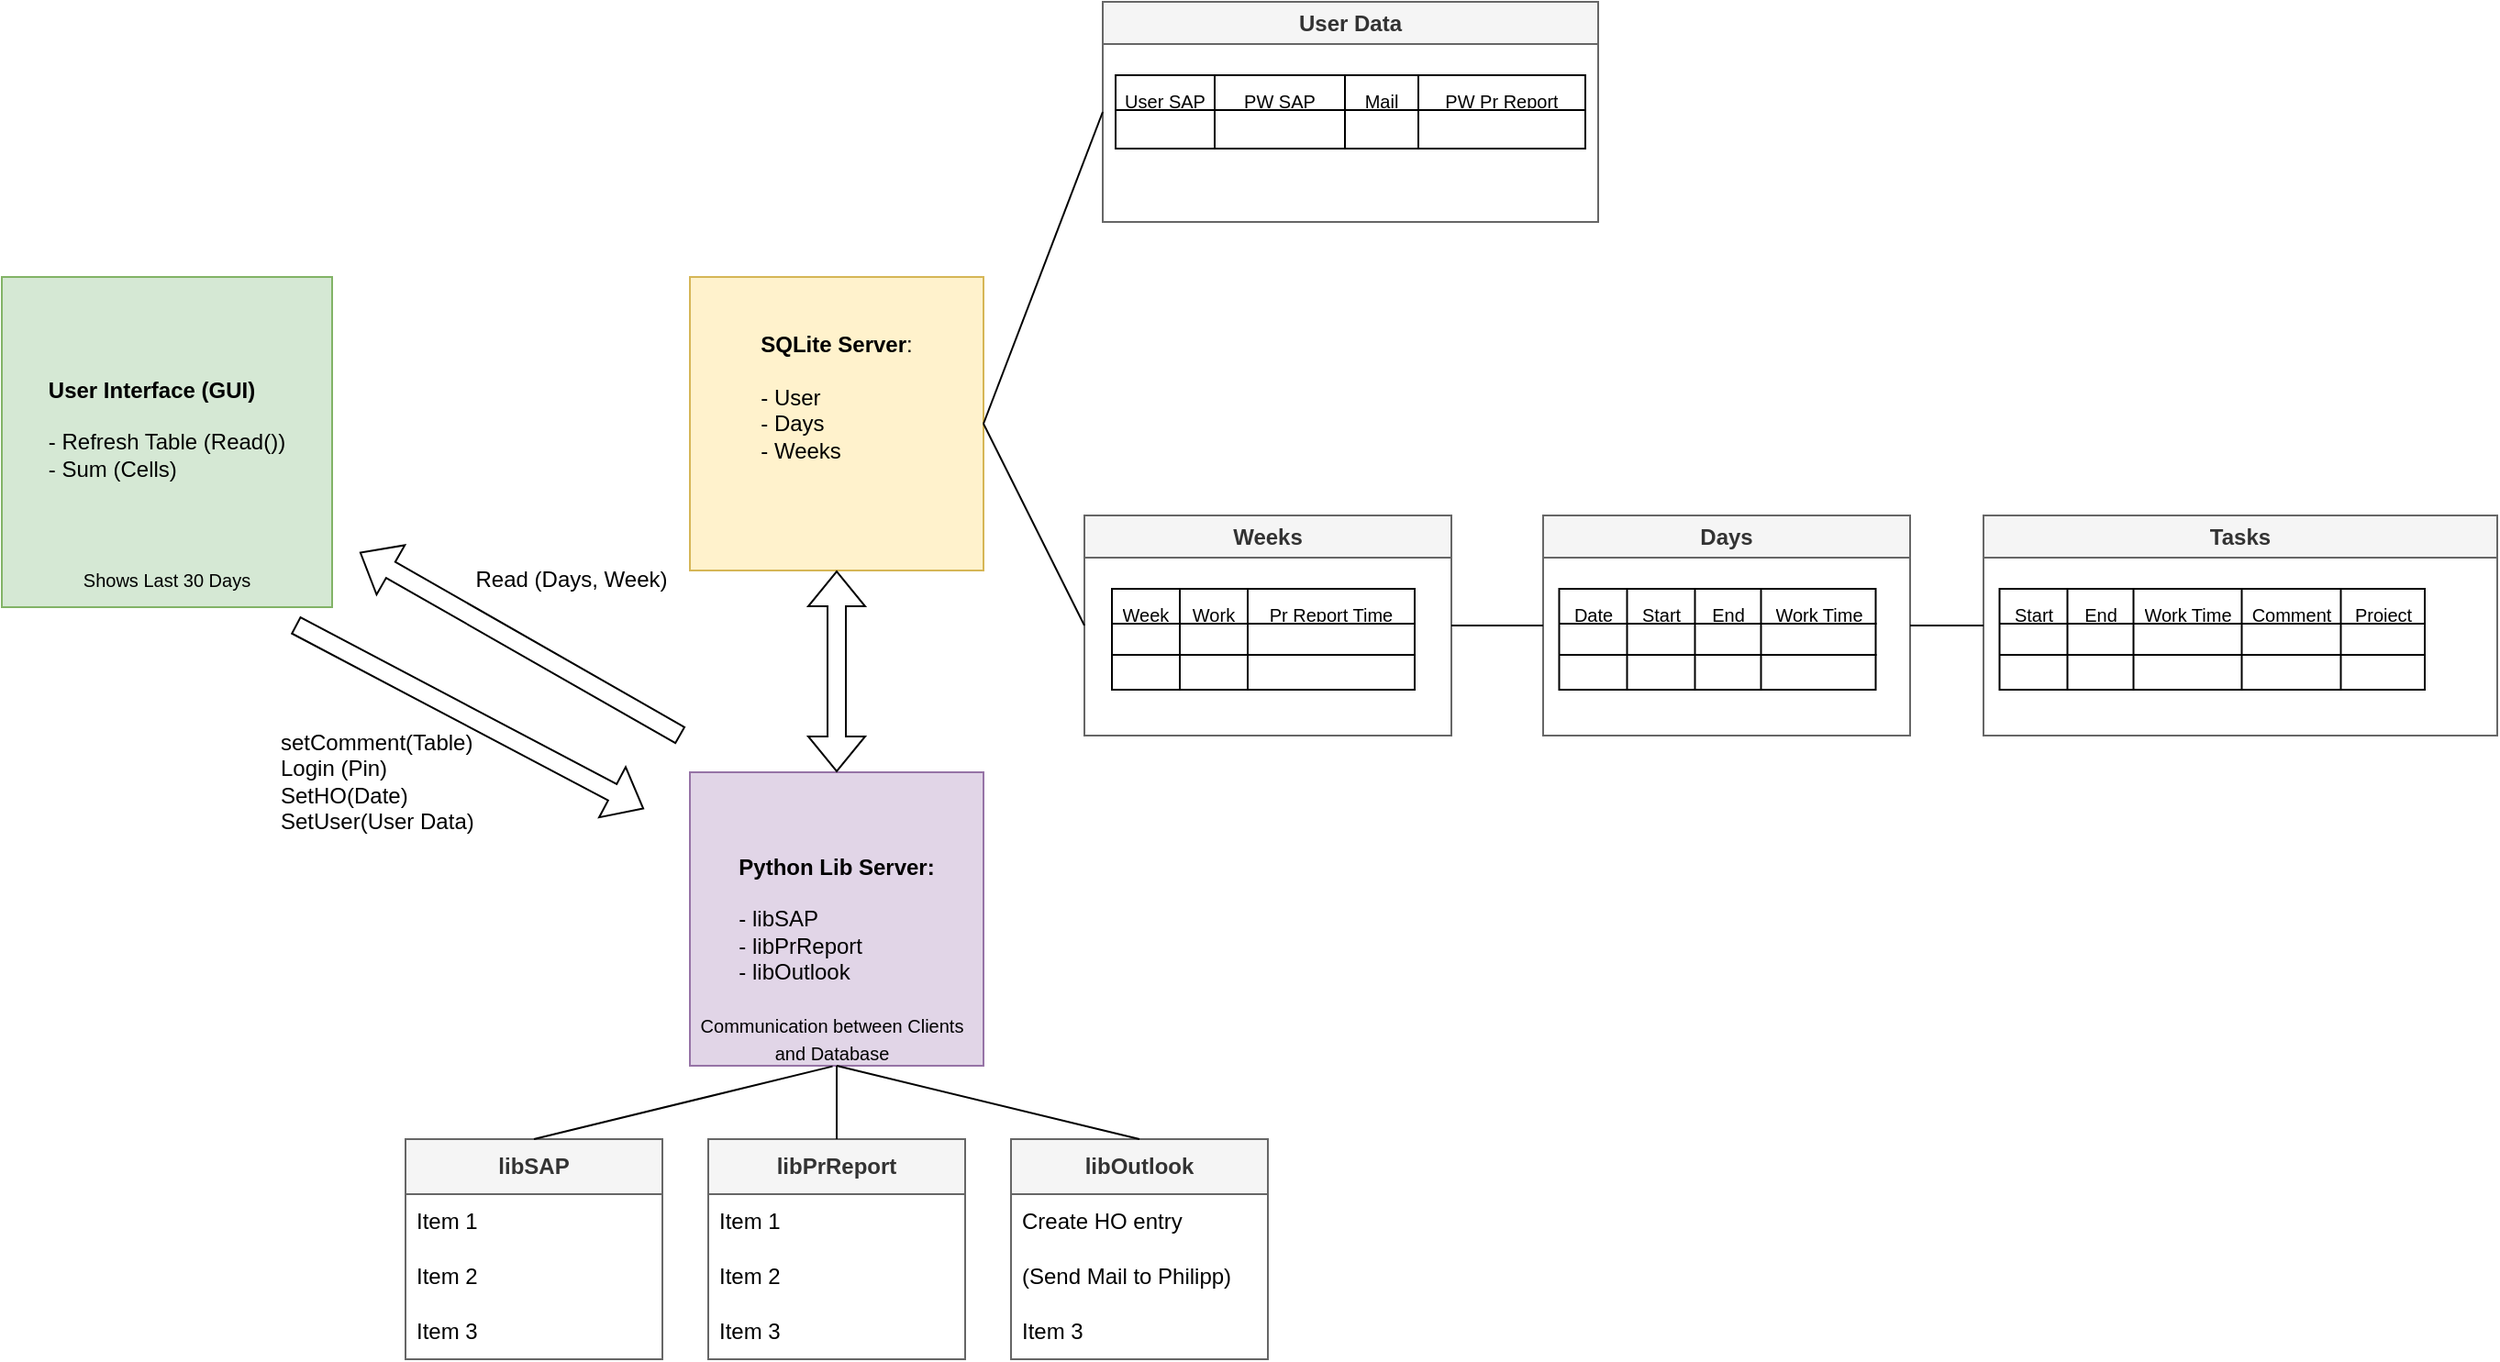 <mxfile version="22.1.21" type="device">
  <diagram name="Seite-1" id="GEpf7sWne8RL3GP15E4q">
    <mxGraphModel dx="1687" dy="1040" grid="1" gridSize="10" guides="1" tooltips="1" connect="1" arrows="1" fold="1" page="1" pageScale="1" pageWidth="1169" pageHeight="827" math="0" shadow="0">
      <root>
        <mxCell id="0" />
        <mxCell id="1" parent="0" />
        <mxCell id="VadrGojm9dPPBqMYhkfN-1" value="&lt;div style=&quot;text-align: justify;&quot;&gt;&lt;span style=&quot;background-color: initial;&quot;&gt;&lt;b&gt;User Interface (GUI)&lt;/b&gt;&lt;/span&gt;&lt;/div&gt;&lt;div style=&quot;text-align: justify;&quot;&gt;&lt;br&gt;&lt;/div&gt;&lt;div style=&quot;text-align: justify;&quot;&gt;&lt;span style=&quot;background-color: initial;&quot;&gt;-&amp;nbsp;&lt;/span&gt;&lt;span style=&quot;background-color: initial;&quot;&gt;Refresh Table (Read())&lt;/span&gt;&lt;/div&gt;&lt;div style=&quot;text-align: justify;&quot;&gt;&lt;span style=&quot;background-color: initial;&quot;&gt;- Sum (Cells)&lt;/span&gt;&lt;br&gt;&lt;/div&gt;&lt;div style=&quot;text-align: justify;&quot;&gt;&lt;br&gt;&lt;/div&gt;" style="whiteSpace=wrap;html=1;aspect=fixed;fillColor=#d5e8d4;strokeColor=#82b366;" parent="1" vertex="1">
          <mxGeometry x="260" y="200" width="180" height="180" as="geometry" />
        </mxCell>
        <mxCell id="VadrGojm9dPPBqMYhkfN-3" value="&lt;div style=&quot;text-align: justify;&quot;&gt;&lt;span style=&quot;background-color: initial;&quot;&gt;&lt;b&gt;SQLite Server&lt;/b&gt;:&lt;/span&gt;&lt;/div&gt;&lt;div style=&quot;text-align: justify;&quot;&gt;&lt;br&gt;&lt;/div&gt;&lt;div style=&quot;text-align: justify;&quot;&gt;&lt;span style=&quot;background-color: initial;&quot;&gt;- User&amp;nbsp;&lt;/span&gt;&lt;/div&gt;&lt;div style=&quot;text-align: justify;&quot;&gt;&lt;span style=&quot;background-color: initial;&quot;&gt;- Days&lt;/span&gt;&lt;/div&gt;&lt;div style=&quot;text-align: justify;&quot;&gt;&lt;span style=&quot;background-color: initial;&quot;&gt;- Weeks&lt;/span&gt;&lt;/div&gt;&lt;div style=&quot;text-align: justify;&quot;&gt;&lt;span style=&quot;background-color: initial;&quot;&gt;&lt;br&gt;&lt;/span&gt;&lt;/div&gt;&lt;div style=&quot;text-align: justify;&quot;&gt;&lt;br&gt;&lt;/div&gt;" style="whiteSpace=wrap;html=1;aspect=fixed;fillColor=#fff2cc;strokeColor=#d6b656;" parent="1" vertex="1">
          <mxGeometry x="635" y="200" width="160" height="160" as="geometry" />
        </mxCell>
        <mxCell id="VadrGojm9dPPBqMYhkfN-4" value="Read (Days, Week)" style="text;html=1;align=center;verticalAlign=middle;resizable=0;points=[];autosize=1;strokeColor=none;fillColor=none;" parent="1" vertex="1">
          <mxGeometry x="505" y="350" width="130" height="30" as="geometry" />
        </mxCell>
        <mxCell id="VadrGojm9dPPBqMYhkfN-5" value="setComment(Table)&lt;br&gt;Login (Pin)&lt;br&gt;SetHO(Date)&lt;br&gt;SetUser(User Data)" style="text;html=1;align=left;verticalAlign=middle;resizable=0;points=[];autosize=1;strokeColor=none;fillColor=none;" parent="1" vertex="1">
          <mxGeometry x="410" y="440" width="130" height="70" as="geometry" />
        </mxCell>
        <mxCell id="VadrGojm9dPPBqMYhkfN-7" value="Days" style="swimlane;whiteSpace=wrap;html=1;fillColor=#f5f5f5;fontColor=#333333;strokeColor=#666666;" parent="1" vertex="1">
          <mxGeometry x="1100" y="330" width="200" height="120" as="geometry" />
        </mxCell>
        <mxCell id="VadrGojm9dPPBqMYhkfN-8" value="" style="shape=table;startSize=0;container=1;collapsible=0;childLayout=tableLayout;fontSize=16;" parent="VadrGojm9dPPBqMYhkfN-7" vertex="1">
          <mxGeometry x="8.75" y="40" width="172.5" height="55" as="geometry" />
        </mxCell>
        <mxCell id="VadrGojm9dPPBqMYhkfN-9" value="" style="shape=tableRow;horizontal=0;startSize=0;swimlaneHead=0;swimlaneBody=0;strokeColor=inherit;top=0;left=0;bottom=0;right=0;collapsible=0;dropTarget=0;fillColor=none;points=[[0,0.5],[1,0.5]];portConstraint=eastwest;fontSize=16;" parent="VadrGojm9dPPBqMYhkfN-8" vertex="1">
          <mxGeometry width="172.5" height="19" as="geometry" />
        </mxCell>
        <mxCell id="VadrGojm9dPPBqMYhkfN-10" value="&lt;font style=&quot;font-size: 10px;&quot;&gt;Date&lt;/font&gt;" style="shape=partialRectangle;html=1;whiteSpace=wrap;connectable=0;strokeColor=inherit;overflow=hidden;fillColor=none;top=0;left=0;bottom=0;right=0;pointerEvents=1;fontSize=16;" parent="VadrGojm9dPPBqMYhkfN-9" vertex="1">
          <mxGeometry width="37" height="19" as="geometry">
            <mxRectangle width="37" height="19" as="alternateBounds" />
          </mxGeometry>
        </mxCell>
        <mxCell id="VadrGojm9dPPBqMYhkfN-11" value="&lt;font style=&quot;font-size: 10px;&quot;&gt;Start&lt;/font&gt;" style="shape=partialRectangle;html=1;whiteSpace=wrap;connectable=0;strokeColor=inherit;overflow=hidden;fillColor=none;top=0;left=0;bottom=0;right=0;pointerEvents=1;fontSize=16;" parent="VadrGojm9dPPBqMYhkfN-9" vertex="1">
          <mxGeometry x="37" width="37" height="19" as="geometry">
            <mxRectangle width="37" height="19" as="alternateBounds" />
          </mxGeometry>
        </mxCell>
        <mxCell id="VadrGojm9dPPBqMYhkfN-12" value="&lt;font style=&quot;font-size: 10px;&quot;&gt;End&lt;/font&gt;" style="shape=partialRectangle;html=1;whiteSpace=wrap;connectable=0;strokeColor=inherit;overflow=hidden;fillColor=none;top=0;left=0;bottom=0;right=0;pointerEvents=1;fontSize=16;" parent="VadrGojm9dPPBqMYhkfN-9" vertex="1">
          <mxGeometry x="74" width="36" height="19" as="geometry">
            <mxRectangle width="36" height="19" as="alternateBounds" />
          </mxGeometry>
        </mxCell>
        <mxCell id="VadrGojm9dPPBqMYhkfN-35" value="&lt;font style=&quot;font-size: 10px;&quot;&gt;Work Time&lt;/font&gt;" style="shape=partialRectangle;html=1;whiteSpace=wrap;connectable=0;strokeColor=inherit;overflow=hidden;fillColor=none;top=0;left=0;bottom=0;right=0;pointerEvents=1;fontSize=16;" parent="VadrGojm9dPPBqMYhkfN-9" vertex="1">
          <mxGeometry x="110" width="63" height="19" as="geometry">
            <mxRectangle width="63" height="19" as="alternateBounds" />
          </mxGeometry>
        </mxCell>
        <mxCell id="VadrGojm9dPPBqMYhkfN-22" style="shape=tableRow;horizontal=0;startSize=0;swimlaneHead=0;swimlaneBody=0;strokeColor=inherit;top=0;left=0;bottom=0;right=0;collapsible=0;dropTarget=0;fillColor=none;points=[[0,0.5],[1,0.5]];portConstraint=eastwest;fontSize=16;" parent="VadrGojm9dPPBqMYhkfN-8" vertex="1">
          <mxGeometry y="19" width="172.5" height="17" as="geometry" />
        </mxCell>
        <mxCell id="VadrGojm9dPPBqMYhkfN-23" style="shape=partialRectangle;html=1;whiteSpace=wrap;connectable=0;strokeColor=inherit;overflow=hidden;fillColor=none;top=0;left=0;bottom=0;right=0;pointerEvents=1;fontSize=16;" parent="VadrGojm9dPPBqMYhkfN-22" vertex="1">
          <mxGeometry width="37" height="17" as="geometry">
            <mxRectangle width="37" height="17" as="alternateBounds" />
          </mxGeometry>
        </mxCell>
        <mxCell id="VadrGojm9dPPBqMYhkfN-24" style="shape=partialRectangle;html=1;whiteSpace=wrap;connectable=0;strokeColor=inherit;overflow=hidden;fillColor=none;top=0;left=0;bottom=0;right=0;pointerEvents=1;fontSize=16;" parent="VadrGojm9dPPBqMYhkfN-22" vertex="1">
          <mxGeometry x="37" width="37" height="17" as="geometry">
            <mxRectangle width="37" height="17" as="alternateBounds" />
          </mxGeometry>
        </mxCell>
        <mxCell id="VadrGojm9dPPBqMYhkfN-25" style="shape=partialRectangle;html=1;whiteSpace=wrap;connectable=0;strokeColor=inherit;overflow=hidden;fillColor=none;top=0;left=0;bottom=0;right=0;pointerEvents=1;fontSize=16;" parent="VadrGojm9dPPBqMYhkfN-22" vertex="1">
          <mxGeometry x="74" width="36" height="17" as="geometry">
            <mxRectangle width="36" height="17" as="alternateBounds" />
          </mxGeometry>
        </mxCell>
        <mxCell id="VadrGojm9dPPBqMYhkfN-36" style="shape=partialRectangle;html=1;whiteSpace=wrap;connectable=0;strokeColor=inherit;overflow=hidden;fillColor=none;top=0;left=0;bottom=0;right=0;pointerEvents=1;fontSize=16;" parent="VadrGojm9dPPBqMYhkfN-22" vertex="1">
          <mxGeometry x="110" width="63" height="17" as="geometry">
            <mxRectangle width="63" height="17" as="alternateBounds" />
          </mxGeometry>
        </mxCell>
        <mxCell id="VadrGojm9dPPBqMYhkfN-26" style="shape=tableRow;horizontal=0;startSize=0;swimlaneHead=0;swimlaneBody=0;strokeColor=inherit;top=0;left=0;bottom=0;right=0;collapsible=0;dropTarget=0;fillColor=none;points=[[0,0.5],[1,0.5]];portConstraint=eastwest;fontSize=16;" parent="VadrGojm9dPPBqMYhkfN-8" vertex="1">
          <mxGeometry y="36" width="172.5" height="19" as="geometry" />
        </mxCell>
        <mxCell id="VadrGojm9dPPBqMYhkfN-27" style="shape=partialRectangle;html=1;whiteSpace=wrap;connectable=0;strokeColor=inherit;overflow=hidden;fillColor=none;top=0;left=0;bottom=0;right=0;pointerEvents=1;fontSize=16;" parent="VadrGojm9dPPBqMYhkfN-26" vertex="1">
          <mxGeometry width="37" height="19" as="geometry">
            <mxRectangle width="37" height="19" as="alternateBounds" />
          </mxGeometry>
        </mxCell>
        <mxCell id="VadrGojm9dPPBqMYhkfN-28" style="shape=partialRectangle;html=1;whiteSpace=wrap;connectable=0;strokeColor=inherit;overflow=hidden;fillColor=none;top=0;left=0;bottom=0;right=0;pointerEvents=1;fontSize=16;" parent="VadrGojm9dPPBqMYhkfN-26" vertex="1">
          <mxGeometry x="37" width="37" height="19" as="geometry">
            <mxRectangle width="37" height="19" as="alternateBounds" />
          </mxGeometry>
        </mxCell>
        <mxCell id="VadrGojm9dPPBqMYhkfN-29" style="shape=partialRectangle;html=1;whiteSpace=wrap;connectable=0;strokeColor=inherit;overflow=hidden;fillColor=none;top=0;left=0;bottom=0;right=0;pointerEvents=1;fontSize=16;" parent="VadrGojm9dPPBqMYhkfN-26" vertex="1">
          <mxGeometry x="74" width="36" height="19" as="geometry">
            <mxRectangle width="36" height="19" as="alternateBounds" />
          </mxGeometry>
        </mxCell>
        <mxCell id="VadrGojm9dPPBqMYhkfN-38" style="shape=partialRectangle;html=1;whiteSpace=wrap;connectable=0;strokeColor=inherit;overflow=hidden;fillColor=none;top=0;left=0;bottom=0;right=0;pointerEvents=1;fontSize=16;" parent="VadrGojm9dPPBqMYhkfN-26" vertex="1">
          <mxGeometry x="110" width="63" height="19" as="geometry">
            <mxRectangle width="63" height="19" as="alternateBounds" />
          </mxGeometry>
        </mxCell>
        <mxCell id="VadrGojm9dPPBqMYhkfN-43" value="Weeks" style="swimlane;whiteSpace=wrap;html=1;fillColor=#f5f5f5;fontColor=#333333;strokeColor=#666666;" parent="1" vertex="1">
          <mxGeometry x="850" y="330" width="200" height="120" as="geometry" />
        </mxCell>
        <mxCell id="VadrGojm9dPPBqMYhkfN-44" value="" style="shape=table;startSize=0;container=1;collapsible=0;childLayout=tableLayout;fontSize=16;" parent="VadrGojm9dPPBqMYhkfN-43" vertex="1">
          <mxGeometry x="15" y="40" width="165" height="55" as="geometry" />
        </mxCell>
        <mxCell id="VadrGojm9dPPBqMYhkfN-45" value="" style="shape=tableRow;horizontal=0;startSize=0;swimlaneHead=0;swimlaneBody=0;strokeColor=inherit;top=0;left=0;bottom=0;right=0;collapsible=0;dropTarget=0;fillColor=none;points=[[0,0.5],[1,0.5]];portConstraint=eastwest;fontSize=16;" parent="VadrGojm9dPPBqMYhkfN-44" vertex="1">
          <mxGeometry width="165" height="19" as="geometry" />
        </mxCell>
        <mxCell id="VadrGojm9dPPBqMYhkfN-46" value="&lt;font style=&quot;font-size: 10px;&quot;&gt;Week&lt;/font&gt;" style="shape=partialRectangle;html=1;whiteSpace=wrap;connectable=0;strokeColor=inherit;overflow=hidden;fillColor=none;top=0;left=0;bottom=0;right=0;pointerEvents=1;fontSize=16;" parent="VadrGojm9dPPBqMYhkfN-45" vertex="1">
          <mxGeometry width="37" height="19" as="geometry">
            <mxRectangle width="37" height="19" as="alternateBounds" />
          </mxGeometry>
        </mxCell>
        <mxCell id="VadrGojm9dPPBqMYhkfN-47" value="&lt;font style=&quot;font-size: 10px;&quot;&gt;Work Time&lt;/font&gt;" style="shape=partialRectangle;html=1;whiteSpace=wrap;connectable=0;strokeColor=inherit;overflow=hidden;fillColor=none;top=0;left=0;bottom=0;right=0;pointerEvents=1;fontSize=16;" parent="VadrGojm9dPPBqMYhkfN-45" vertex="1">
          <mxGeometry x="37" width="37" height="19" as="geometry">
            <mxRectangle width="37" height="19" as="alternateBounds" />
          </mxGeometry>
        </mxCell>
        <mxCell id="VadrGojm9dPPBqMYhkfN-48" value="&lt;font style=&quot;font-size: 10px;&quot;&gt;Pr Report Time&lt;/font&gt;" style="shape=partialRectangle;html=1;whiteSpace=wrap;connectable=0;strokeColor=inherit;overflow=hidden;fillColor=none;top=0;left=0;bottom=0;right=0;pointerEvents=1;fontSize=16;" parent="VadrGojm9dPPBqMYhkfN-45" vertex="1">
          <mxGeometry x="74" width="91" height="19" as="geometry">
            <mxRectangle width="91" height="19" as="alternateBounds" />
          </mxGeometry>
        </mxCell>
        <mxCell id="VadrGojm9dPPBqMYhkfN-52" style="shape=tableRow;horizontal=0;startSize=0;swimlaneHead=0;swimlaneBody=0;strokeColor=inherit;top=0;left=0;bottom=0;right=0;collapsible=0;dropTarget=0;fillColor=none;points=[[0,0.5],[1,0.5]];portConstraint=eastwest;fontSize=16;" parent="VadrGojm9dPPBqMYhkfN-44" vertex="1">
          <mxGeometry y="19" width="165" height="17" as="geometry" />
        </mxCell>
        <mxCell id="VadrGojm9dPPBqMYhkfN-53" style="shape=partialRectangle;html=1;whiteSpace=wrap;connectable=0;strokeColor=inherit;overflow=hidden;fillColor=none;top=0;left=0;bottom=0;right=0;pointerEvents=1;fontSize=16;" parent="VadrGojm9dPPBqMYhkfN-52" vertex="1">
          <mxGeometry width="37" height="17" as="geometry">
            <mxRectangle width="37" height="17" as="alternateBounds" />
          </mxGeometry>
        </mxCell>
        <mxCell id="VadrGojm9dPPBqMYhkfN-54" style="shape=partialRectangle;html=1;whiteSpace=wrap;connectable=0;strokeColor=inherit;overflow=hidden;fillColor=none;top=0;left=0;bottom=0;right=0;pointerEvents=1;fontSize=16;" parent="VadrGojm9dPPBqMYhkfN-52" vertex="1">
          <mxGeometry x="37" width="37" height="17" as="geometry">
            <mxRectangle width="37" height="17" as="alternateBounds" />
          </mxGeometry>
        </mxCell>
        <mxCell id="VadrGojm9dPPBqMYhkfN-55" style="shape=partialRectangle;html=1;whiteSpace=wrap;connectable=0;strokeColor=inherit;overflow=hidden;fillColor=none;top=0;left=0;bottom=0;right=0;pointerEvents=1;fontSize=16;" parent="VadrGojm9dPPBqMYhkfN-52" vertex="1">
          <mxGeometry x="74" width="91" height="17" as="geometry">
            <mxRectangle width="91" height="17" as="alternateBounds" />
          </mxGeometry>
        </mxCell>
        <mxCell id="VadrGojm9dPPBqMYhkfN-59" style="shape=tableRow;horizontal=0;startSize=0;swimlaneHead=0;swimlaneBody=0;strokeColor=inherit;top=0;left=0;bottom=0;right=0;collapsible=0;dropTarget=0;fillColor=none;points=[[0,0.5],[1,0.5]];portConstraint=eastwest;fontSize=16;" parent="VadrGojm9dPPBqMYhkfN-44" vertex="1">
          <mxGeometry y="36" width="165" height="19" as="geometry" />
        </mxCell>
        <mxCell id="VadrGojm9dPPBqMYhkfN-60" style="shape=partialRectangle;html=1;whiteSpace=wrap;connectable=0;strokeColor=inherit;overflow=hidden;fillColor=none;top=0;left=0;bottom=0;right=0;pointerEvents=1;fontSize=16;" parent="VadrGojm9dPPBqMYhkfN-59" vertex="1">
          <mxGeometry width="37" height="19" as="geometry">
            <mxRectangle width="37" height="19" as="alternateBounds" />
          </mxGeometry>
        </mxCell>
        <mxCell id="VadrGojm9dPPBqMYhkfN-61" style="shape=partialRectangle;html=1;whiteSpace=wrap;connectable=0;strokeColor=inherit;overflow=hidden;fillColor=none;top=0;left=0;bottom=0;right=0;pointerEvents=1;fontSize=16;" parent="VadrGojm9dPPBqMYhkfN-59" vertex="1">
          <mxGeometry x="37" width="37" height="19" as="geometry">
            <mxRectangle width="37" height="19" as="alternateBounds" />
          </mxGeometry>
        </mxCell>
        <mxCell id="VadrGojm9dPPBqMYhkfN-62" style="shape=partialRectangle;html=1;whiteSpace=wrap;connectable=0;strokeColor=inherit;overflow=hidden;fillColor=none;top=0;left=0;bottom=0;right=0;pointerEvents=1;fontSize=16;" parent="VadrGojm9dPPBqMYhkfN-59" vertex="1">
          <mxGeometry x="74" width="91" height="19" as="geometry">
            <mxRectangle width="91" height="19" as="alternateBounds" />
          </mxGeometry>
        </mxCell>
        <mxCell id="VadrGojm9dPPBqMYhkfN-66" value="" style="endArrow=none;startArrow=none;html=1;rounded=0;exitX=1;exitY=0.5;exitDx=0;exitDy=0;startFill=0;endFill=0;entryX=0;entryY=0.5;entryDx=0;entryDy=0;" parent="1" source="VadrGojm9dPPBqMYhkfN-43" edge="1" target="VadrGojm9dPPBqMYhkfN-7">
          <mxGeometry width="50" height="50" relative="1" as="geometry">
            <mxPoint x="800" y="320" as="sourcePoint" />
            <mxPoint x="850" y="270" as="targetPoint" />
          </mxGeometry>
        </mxCell>
        <mxCell id="VadrGojm9dPPBqMYhkfN-67" value="" style="endArrow=none;startArrow=none;html=1;rounded=0;exitX=1;exitY=0.5;exitDx=0;exitDy=0;entryX=0;entryY=0.5;entryDx=0;entryDy=0;startFill=0;endFill=0;" parent="1" source="VadrGojm9dPPBqMYhkfN-3" target="VadrGojm9dPPBqMYhkfN-43" edge="1">
          <mxGeometry width="50" height="50" relative="1" as="geometry">
            <mxPoint x="790" y="320" as="sourcePoint" />
            <mxPoint x="850" y="350" as="targetPoint" />
          </mxGeometry>
        </mxCell>
        <mxCell id="VadrGojm9dPPBqMYhkfN-68" value="&lt;div style=&quot;text-align: justify;&quot;&gt;&lt;span style=&quot;background-color: initial;&quot;&gt;&lt;b&gt;Python Lib Server:&lt;/b&gt;&lt;/span&gt;&lt;/div&gt;&lt;div style=&quot;text-align: justify;&quot;&gt;&lt;br&gt;&lt;/div&gt;&lt;div style=&quot;text-align: justify;&quot;&gt;&lt;span style=&quot;background-color: initial;&quot;&gt;- libSAP&lt;/span&gt;&lt;/div&gt;&lt;div style=&quot;text-align: justify;&quot;&gt;&lt;span style=&quot;background-color: initial;&quot;&gt;- libPrReport&lt;/span&gt;&lt;/div&gt;&lt;div style=&quot;text-align: justify;&quot;&gt;&lt;span style=&quot;background-color: initial;&quot;&gt;- libOutlook&lt;/span&gt;&lt;/div&gt;" style="whiteSpace=wrap;html=1;aspect=fixed;fillColor=#e1d5e7;strokeColor=#9673a6;align=center;" parent="1" vertex="1">
          <mxGeometry x="635" y="470" width="160" height="160" as="geometry" />
        </mxCell>
        <mxCell id="VadrGojm9dPPBqMYhkfN-69" value="" style="shape=flexArrow;endArrow=classic;startArrow=classic;html=1;rounded=0;entryX=0.5;entryY=1;entryDx=0;entryDy=0;exitX=0.5;exitY=0;exitDx=0;exitDy=0;" parent="1" source="VadrGojm9dPPBqMYhkfN-68" target="VadrGojm9dPPBqMYhkfN-3" edge="1">
          <mxGeometry width="100" height="100" relative="1" as="geometry">
            <mxPoint x="480" y="414" as="sourcePoint" />
            <mxPoint x="650" y="414" as="targetPoint" />
          </mxGeometry>
        </mxCell>
        <mxCell id="VadrGojm9dPPBqMYhkfN-70" value="&lt;b&gt;libSAP&lt;/b&gt;" style="swimlane;fontStyle=0;childLayout=stackLayout;horizontal=1;startSize=30;horizontalStack=0;resizeParent=1;resizeParentMax=0;resizeLast=0;collapsible=1;marginBottom=0;whiteSpace=wrap;html=1;fillColor=#f5f5f5;fontColor=#333333;strokeColor=#666666;" parent="1" vertex="1">
          <mxGeometry x="480" y="670" width="140" height="120" as="geometry" />
        </mxCell>
        <mxCell id="VadrGojm9dPPBqMYhkfN-71" value="Item 1" style="text;strokeColor=none;fillColor=none;align=left;verticalAlign=middle;spacingLeft=4;spacingRight=4;overflow=hidden;points=[[0,0.5],[1,0.5]];portConstraint=eastwest;rotatable=0;whiteSpace=wrap;html=1;" parent="VadrGojm9dPPBqMYhkfN-70" vertex="1">
          <mxGeometry y="30" width="140" height="30" as="geometry" />
        </mxCell>
        <mxCell id="VadrGojm9dPPBqMYhkfN-72" value="Item 2" style="text;strokeColor=none;fillColor=none;align=left;verticalAlign=middle;spacingLeft=4;spacingRight=4;overflow=hidden;points=[[0,0.5],[1,0.5]];portConstraint=eastwest;rotatable=0;whiteSpace=wrap;html=1;" parent="VadrGojm9dPPBqMYhkfN-70" vertex="1">
          <mxGeometry y="60" width="140" height="30" as="geometry" />
        </mxCell>
        <mxCell id="VadrGojm9dPPBqMYhkfN-73" value="Item 3" style="text;strokeColor=none;fillColor=none;align=left;verticalAlign=middle;spacingLeft=4;spacingRight=4;overflow=hidden;points=[[0,0.5],[1,0.5]];portConstraint=eastwest;rotatable=0;whiteSpace=wrap;html=1;" parent="VadrGojm9dPPBqMYhkfN-70" vertex="1">
          <mxGeometry y="90" width="140" height="30" as="geometry" />
        </mxCell>
        <mxCell id="VadrGojm9dPPBqMYhkfN-74" value="&lt;b&gt;libPrReport&lt;/b&gt;" style="swimlane;fontStyle=0;childLayout=stackLayout;horizontal=1;startSize=30;horizontalStack=0;resizeParent=1;resizeParentMax=0;resizeLast=0;collapsible=1;marginBottom=0;whiteSpace=wrap;html=1;fillColor=#f5f5f5;fontColor=#333333;strokeColor=#666666;" parent="1" vertex="1">
          <mxGeometry x="645" y="670" width="140" height="120" as="geometry" />
        </mxCell>
        <mxCell id="VadrGojm9dPPBqMYhkfN-75" value="Item 1" style="text;strokeColor=none;fillColor=none;align=left;verticalAlign=middle;spacingLeft=4;spacingRight=4;overflow=hidden;points=[[0,0.5],[1,0.5]];portConstraint=eastwest;rotatable=0;whiteSpace=wrap;html=1;" parent="VadrGojm9dPPBqMYhkfN-74" vertex="1">
          <mxGeometry y="30" width="140" height="30" as="geometry" />
        </mxCell>
        <mxCell id="VadrGojm9dPPBqMYhkfN-76" value="Item 2" style="text;strokeColor=none;fillColor=none;align=left;verticalAlign=middle;spacingLeft=4;spacingRight=4;overflow=hidden;points=[[0,0.5],[1,0.5]];portConstraint=eastwest;rotatable=0;whiteSpace=wrap;html=1;" parent="VadrGojm9dPPBqMYhkfN-74" vertex="1">
          <mxGeometry y="60" width="140" height="30" as="geometry" />
        </mxCell>
        <mxCell id="VadrGojm9dPPBqMYhkfN-77" value="Item 3" style="text;strokeColor=none;fillColor=none;align=left;verticalAlign=middle;spacingLeft=4;spacingRight=4;overflow=hidden;points=[[0,0.5],[1,0.5]];portConstraint=eastwest;rotatable=0;whiteSpace=wrap;html=1;" parent="VadrGojm9dPPBqMYhkfN-74" vertex="1">
          <mxGeometry y="90" width="140" height="30" as="geometry" />
        </mxCell>
        <mxCell id="VadrGojm9dPPBqMYhkfN-78" value="&lt;b&gt;libOutlook&lt;/b&gt;" style="swimlane;fontStyle=0;childLayout=stackLayout;horizontal=1;startSize=30;horizontalStack=0;resizeParent=1;resizeParentMax=0;resizeLast=0;collapsible=1;marginBottom=0;whiteSpace=wrap;html=1;fillColor=#f5f5f5;fontColor=#333333;strokeColor=#666666;" parent="1" vertex="1">
          <mxGeometry x="810" y="670" width="140" height="120" as="geometry" />
        </mxCell>
        <mxCell id="VadrGojm9dPPBqMYhkfN-79" value="Create HO entry&amp;nbsp;" style="text;strokeColor=none;fillColor=none;align=left;verticalAlign=middle;spacingLeft=4;spacingRight=4;overflow=hidden;points=[[0,0.5],[1,0.5]];portConstraint=eastwest;rotatable=0;whiteSpace=wrap;html=1;" parent="VadrGojm9dPPBqMYhkfN-78" vertex="1">
          <mxGeometry y="30" width="140" height="30" as="geometry" />
        </mxCell>
        <mxCell id="VadrGojm9dPPBqMYhkfN-80" value="(Send Mail to Philipp)" style="text;strokeColor=none;fillColor=none;align=left;verticalAlign=middle;spacingLeft=4;spacingRight=4;overflow=hidden;points=[[0,0.5],[1,0.5]];portConstraint=eastwest;rotatable=0;whiteSpace=wrap;html=1;" parent="VadrGojm9dPPBqMYhkfN-78" vertex="1">
          <mxGeometry y="60" width="140" height="30" as="geometry" />
        </mxCell>
        <mxCell id="VadrGojm9dPPBqMYhkfN-81" value="Item 3" style="text;strokeColor=none;fillColor=none;align=left;verticalAlign=middle;spacingLeft=4;spacingRight=4;overflow=hidden;points=[[0,0.5],[1,0.5]];portConstraint=eastwest;rotatable=0;whiteSpace=wrap;html=1;" parent="VadrGojm9dPPBqMYhkfN-78" vertex="1">
          <mxGeometry y="90" width="140" height="30" as="geometry" />
        </mxCell>
        <mxCell id="VadrGojm9dPPBqMYhkfN-85" value="User Data" style="swimlane;whiteSpace=wrap;html=1;fillColor=#f5f5f5;fontColor=#333333;strokeColor=#666666;startSize=23;" parent="1" vertex="1">
          <mxGeometry x="860" y="50" width="270" height="120" as="geometry" />
        </mxCell>
        <mxCell id="VadrGojm9dPPBqMYhkfN-86" value="" style="shape=table;startSize=0;container=1;collapsible=0;childLayout=tableLayout;fontSize=16;" parent="VadrGojm9dPPBqMYhkfN-85" vertex="1">
          <mxGeometry x="7" y="40" width="256" height="40" as="geometry" />
        </mxCell>
        <mxCell id="VadrGojm9dPPBqMYhkfN-87" value="" style="shape=tableRow;horizontal=0;startSize=0;swimlaneHead=0;swimlaneBody=0;strokeColor=inherit;top=0;left=0;bottom=0;right=0;collapsible=0;dropTarget=0;fillColor=none;points=[[0,0.5],[1,0.5]];portConstraint=eastwest;fontSize=16;" parent="VadrGojm9dPPBqMYhkfN-86" vertex="1">
          <mxGeometry width="256" height="19" as="geometry" />
        </mxCell>
        <mxCell id="VadrGojm9dPPBqMYhkfN-88" value="&lt;font style=&quot;font-size: 10px;&quot;&gt;User SAP&lt;/font&gt;" style="shape=partialRectangle;html=1;whiteSpace=wrap;connectable=0;strokeColor=inherit;overflow=hidden;fillColor=none;top=0;left=0;bottom=0;right=0;pointerEvents=1;fontSize=16;" parent="VadrGojm9dPPBqMYhkfN-87" vertex="1">
          <mxGeometry width="54" height="19" as="geometry">
            <mxRectangle width="54" height="19" as="alternateBounds" />
          </mxGeometry>
        </mxCell>
        <mxCell id="VadrGojm9dPPBqMYhkfN-89" value="&lt;font style=&quot;font-size: 10px;&quot;&gt;PW SAP&lt;/font&gt;" style="shape=partialRectangle;html=1;whiteSpace=wrap;connectable=0;strokeColor=inherit;overflow=hidden;fillColor=none;top=0;left=0;bottom=0;right=0;pointerEvents=1;fontSize=16;" parent="VadrGojm9dPPBqMYhkfN-87" vertex="1">
          <mxGeometry x="54" width="71" height="19" as="geometry">
            <mxRectangle width="71" height="19" as="alternateBounds" />
          </mxGeometry>
        </mxCell>
        <mxCell id="VadrGojm9dPPBqMYhkfN-90" value="&lt;font style=&quot;font-size: 10px;&quot;&gt;Mail&lt;/font&gt;" style="shape=partialRectangle;html=1;whiteSpace=wrap;connectable=0;strokeColor=inherit;overflow=hidden;fillColor=none;top=0;left=0;bottom=0;right=0;pointerEvents=1;fontSize=16;" parent="VadrGojm9dPPBqMYhkfN-87" vertex="1">
          <mxGeometry x="125" width="40" height="19" as="geometry">
            <mxRectangle width="40" height="19" as="alternateBounds" />
          </mxGeometry>
        </mxCell>
        <mxCell id="VadrGojm9dPPBqMYhkfN-100" value="&lt;font size=&quot;1&quot;&gt;PW Pr Report&lt;/font&gt;" style="shape=partialRectangle;html=1;whiteSpace=wrap;connectable=0;strokeColor=inherit;overflow=hidden;fillColor=none;top=0;left=0;bottom=0;right=0;pointerEvents=1;fontSize=16;" parent="VadrGojm9dPPBqMYhkfN-87" vertex="1">
          <mxGeometry x="165" width="91" height="19" as="geometry">
            <mxRectangle width="91" height="19" as="alternateBounds" />
          </mxGeometry>
        </mxCell>
        <mxCell id="VadrGojm9dPPBqMYhkfN-91" style="shape=tableRow;horizontal=0;startSize=0;swimlaneHead=0;swimlaneBody=0;strokeColor=inherit;top=0;left=0;bottom=0;right=0;collapsible=0;dropTarget=0;fillColor=none;points=[[0,0.5],[1,0.5]];portConstraint=eastwest;fontSize=16;" parent="VadrGojm9dPPBqMYhkfN-86" vertex="1">
          <mxGeometry y="19" width="256" height="21" as="geometry" />
        </mxCell>
        <mxCell id="VadrGojm9dPPBqMYhkfN-92" style="shape=partialRectangle;html=1;whiteSpace=wrap;connectable=0;strokeColor=inherit;overflow=hidden;fillColor=none;top=0;left=0;bottom=0;right=0;pointerEvents=1;fontSize=16;" parent="VadrGojm9dPPBqMYhkfN-91" vertex="1">
          <mxGeometry width="54" height="21" as="geometry">
            <mxRectangle width="54" height="21" as="alternateBounds" />
          </mxGeometry>
        </mxCell>
        <mxCell id="VadrGojm9dPPBqMYhkfN-93" style="shape=partialRectangle;html=1;whiteSpace=wrap;connectable=0;strokeColor=inherit;overflow=hidden;fillColor=none;top=0;left=0;bottom=0;right=0;pointerEvents=1;fontSize=16;" parent="VadrGojm9dPPBqMYhkfN-91" vertex="1">
          <mxGeometry x="54" width="71" height="21" as="geometry">
            <mxRectangle width="71" height="21" as="alternateBounds" />
          </mxGeometry>
        </mxCell>
        <mxCell id="VadrGojm9dPPBqMYhkfN-94" style="shape=partialRectangle;html=1;whiteSpace=wrap;connectable=0;strokeColor=inherit;overflow=hidden;fillColor=none;top=0;left=0;bottom=0;right=0;pointerEvents=1;fontSize=16;" parent="VadrGojm9dPPBqMYhkfN-91" vertex="1">
          <mxGeometry x="125" width="40" height="21" as="geometry">
            <mxRectangle width="40" height="21" as="alternateBounds" />
          </mxGeometry>
        </mxCell>
        <mxCell id="VadrGojm9dPPBqMYhkfN-101" style="shape=partialRectangle;html=1;whiteSpace=wrap;connectable=0;strokeColor=inherit;overflow=hidden;fillColor=none;top=0;left=0;bottom=0;right=0;pointerEvents=1;fontSize=16;" parent="VadrGojm9dPPBqMYhkfN-91" vertex="1">
          <mxGeometry x="165" width="91" height="21" as="geometry">
            <mxRectangle width="91" height="21" as="alternateBounds" />
          </mxGeometry>
        </mxCell>
        <mxCell id="VadrGojm9dPPBqMYhkfN-99" value="" style="endArrow=none;html=1;rounded=0;exitX=0;exitY=0.5;exitDx=0;exitDy=0;entryX=1;entryY=0.5;entryDx=0;entryDy=0;" parent="1" source="VadrGojm9dPPBqMYhkfN-85" target="VadrGojm9dPPBqMYhkfN-3" edge="1">
          <mxGeometry width="50" height="50" relative="1" as="geometry">
            <mxPoint x="610" y="350" as="sourcePoint" />
            <mxPoint x="660" y="300" as="targetPoint" />
          </mxGeometry>
        </mxCell>
        <mxCell id="VadrGojm9dPPBqMYhkfN-104" value="" style="endArrow=none;html=1;rounded=0;exitX=0.5;exitY=1;exitDx=0;exitDy=0;entryX=0.5;entryY=0;entryDx=0;entryDy=0;" parent="1" source="VadrGojm9dPPBqMYhkfN-68" target="VadrGojm9dPPBqMYhkfN-74" edge="1">
          <mxGeometry width="50" height="50" relative="1" as="geometry">
            <mxPoint x="430" y="390" as="sourcePoint" />
            <mxPoint x="360" y="560" as="targetPoint" />
          </mxGeometry>
        </mxCell>
        <mxCell id="VadrGojm9dPPBqMYhkfN-105" value="" style="endArrow=none;html=1;rounded=0;exitX=0.5;exitY=1;exitDx=0;exitDy=0;entryX=0.5;entryY=0;entryDx=0;entryDy=0;" parent="1" source="VadrGojm9dPPBqMYhkfN-68" target="VadrGojm9dPPBqMYhkfN-78" edge="1">
          <mxGeometry width="50" height="50" relative="1" as="geometry">
            <mxPoint x="725" y="640" as="sourcePoint" />
            <mxPoint x="725" y="680" as="targetPoint" />
          </mxGeometry>
        </mxCell>
        <mxCell id="VadrGojm9dPPBqMYhkfN-106" value="" style="endArrow=none;html=1;rounded=0;entryX=0.5;entryY=0;entryDx=0;entryDy=0;exitX=0.486;exitY=1.002;exitDx=0;exitDy=0;exitPerimeter=0;" parent="1" source="VadrGojm9dPPBqMYhkfN-68" target="VadrGojm9dPPBqMYhkfN-70" edge="1">
          <mxGeometry width="50" height="50" relative="1" as="geometry">
            <mxPoint x="720" y="630" as="sourcePoint" />
            <mxPoint x="890" y="680" as="targetPoint" />
          </mxGeometry>
        </mxCell>
        <mxCell id="VadrGojm9dPPBqMYhkfN-107" value="" style="shape=flexArrow;endArrow=classic;html=1;rounded=0;" parent="1" edge="1">
          <mxGeometry width="50" height="50" relative="1" as="geometry">
            <mxPoint x="420" y="389.71" as="sourcePoint" />
            <mxPoint x="610" y="490" as="targetPoint" />
          </mxGeometry>
        </mxCell>
        <mxCell id="VadrGojm9dPPBqMYhkfN-108" value="" style="shape=flexArrow;endArrow=classic;html=1;rounded=0;" parent="1" edge="1">
          <mxGeometry width="50" height="50" relative="1" as="geometry">
            <mxPoint x="630" y="450" as="sourcePoint" />
            <mxPoint x="455" y="350" as="targetPoint" />
          </mxGeometry>
        </mxCell>
        <mxCell id="VadrGojm9dPPBqMYhkfN-109" value="&lt;font style=&quot;font-size: 10px;&quot;&gt;Shows Last 30 Days&lt;/font&gt;" style="text;html=1;strokeColor=none;fillColor=none;align=center;verticalAlign=middle;whiteSpace=wrap;rounded=0;" parent="1" vertex="1">
          <mxGeometry x="260" y="350" width="180" height="30" as="geometry" />
        </mxCell>
        <mxCell id="VadrGojm9dPPBqMYhkfN-110" value="&lt;span style=&quot;font-size: 10px;&quot;&gt;Communication between Clients and Database&lt;br&gt;&lt;/span&gt;" style="text;html=1;strokeColor=none;fillColor=none;align=center;verticalAlign=middle;whiteSpace=wrap;rounded=0;" parent="1" vertex="1">
          <mxGeometry x="635" y="600" width="155" height="30" as="geometry" />
        </mxCell>
        <mxCell id="AAEHcPAVtknq2-_UEymI-3" value="Tasks" style="swimlane;whiteSpace=wrap;html=1;fillColor=#f5f5f5;fontColor=#333333;strokeColor=#666666;" parent="1" vertex="1">
          <mxGeometry x="1340" y="330" width="280" height="120" as="geometry" />
        </mxCell>
        <mxCell id="AAEHcPAVtknq2-_UEymI-4" value="" style="shape=table;startSize=0;container=1;collapsible=0;childLayout=tableLayout;fontSize=16;" parent="AAEHcPAVtknq2-_UEymI-3" vertex="1">
          <mxGeometry x="8.75" y="40" width="231.75" height="55" as="geometry" />
        </mxCell>
        <mxCell id="AAEHcPAVtknq2-_UEymI-5" value="" style="shape=tableRow;horizontal=0;startSize=0;swimlaneHead=0;swimlaneBody=0;strokeColor=inherit;top=0;left=0;bottom=0;right=0;collapsible=0;dropTarget=0;fillColor=none;points=[[0,0.5],[1,0.5]];portConstraint=eastwest;fontSize=16;" parent="AAEHcPAVtknq2-_UEymI-4" vertex="1">
          <mxGeometry width="231.75" height="19" as="geometry" />
        </mxCell>
        <mxCell id="AAEHcPAVtknq2-_UEymI-7" value="&lt;font style=&quot;font-size: 10px;&quot;&gt;Start&lt;/font&gt;" style="shape=partialRectangle;html=1;whiteSpace=wrap;connectable=0;strokeColor=inherit;overflow=hidden;fillColor=none;top=0;left=0;bottom=0;right=0;pointerEvents=1;fontSize=16;" parent="AAEHcPAVtknq2-_UEymI-5" vertex="1">
          <mxGeometry width="37" height="19" as="geometry">
            <mxRectangle width="37" height="19" as="alternateBounds" />
          </mxGeometry>
        </mxCell>
        <mxCell id="AAEHcPAVtknq2-_UEymI-8" value="&lt;font style=&quot;font-size: 10px;&quot;&gt;End&lt;/font&gt;" style="shape=partialRectangle;html=1;whiteSpace=wrap;connectable=0;strokeColor=inherit;overflow=hidden;fillColor=none;top=0;left=0;bottom=0;right=0;pointerEvents=1;fontSize=16;" parent="AAEHcPAVtknq2-_UEymI-5" vertex="1">
          <mxGeometry x="37" width="36" height="19" as="geometry">
            <mxRectangle width="36" height="19" as="alternateBounds" />
          </mxGeometry>
        </mxCell>
        <mxCell id="AAEHcPAVtknq2-_UEymI-9" value="&lt;font style=&quot;font-size: 10px;&quot;&gt;Work Time&lt;/font&gt;" style="shape=partialRectangle;html=1;whiteSpace=wrap;connectable=0;strokeColor=inherit;overflow=hidden;fillColor=none;top=0;left=0;bottom=0;right=0;pointerEvents=1;fontSize=16;" parent="AAEHcPAVtknq2-_UEymI-5" vertex="1">
          <mxGeometry x="73" width="59" height="19" as="geometry">
            <mxRectangle width="59" height="19" as="alternateBounds" />
          </mxGeometry>
        </mxCell>
        <mxCell id="AAEHcPAVtknq2-_UEymI-10" value="&lt;font style=&quot;font-size: 10px;&quot;&gt;Comment&lt;/font&gt;" style="shape=partialRectangle;html=1;whiteSpace=wrap;connectable=0;strokeColor=inherit;overflow=hidden;fillColor=none;top=0;left=0;bottom=0;right=0;pointerEvents=1;fontSize=16;" parent="AAEHcPAVtknq2-_UEymI-5" vertex="1">
          <mxGeometry x="132" width="54" height="19" as="geometry">
            <mxRectangle width="54" height="19" as="alternateBounds" />
          </mxGeometry>
        </mxCell>
        <mxCell id="AAEHcPAVtknq2-_UEymI-11" value="&lt;font style=&quot;font-size: 10px;&quot;&gt;Project&lt;/font&gt;" style="shape=partialRectangle;html=1;whiteSpace=wrap;connectable=0;strokeColor=inherit;overflow=hidden;fillColor=none;top=0;left=0;bottom=0;right=0;pointerEvents=1;fontSize=16;" parent="AAEHcPAVtknq2-_UEymI-5" vertex="1">
          <mxGeometry x="186" width="46" height="19" as="geometry">
            <mxRectangle width="46" height="19" as="alternateBounds" />
          </mxGeometry>
        </mxCell>
        <mxCell id="AAEHcPAVtknq2-_UEymI-12" style="shape=tableRow;horizontal=0;startSize=0;swimlaneHead=0;swimlaneBody=0;strokeColor=inherit;top=0;left=0;bottom=0;right=0;collapsible=0;dropTarget=0;fillColor=none;points=[[0,0.5],[1,0.5]];portConstraint=eastwest;fontSize=16;" parent="AAEHcPAVtknq2-_UEymI-4" vertex="1">
          <mxGeometry y="19" width="231.75" height="17" as="geometry" />
        </mxCell>
        <mxCell id="AAEHcPAVtknq2-_UEymI-14" style="shape=partialRectangle;html=1;whiteSpace=wrap;connectable=0;strokeColor=inherit;overflow=hidden;fillColor=none;top=0;left=0;bottom=0;right=0;pointerEvents=1;fontSize=16;" parent="AAEHcPAVtknq2-_UEymI-12" vertex="1">
          <mxGeometry width="37" height="17" as="geometry">
            <mxRectangle width="37" height="17" as="alternateBounds" />
          </mxGeometry>
        </mxCell>
        <mxCell id="AAEHcPAVtknq2-_UEymI-15" style="shape=partialRectangle;html=1;whiteSpace=wrap;connectable=0;strokeColor=inherit;overflow=hidden;fillColor=none;top=0;left=0;bottom=0;right=0;pointerEvents=1;fontSize=16;" parent="AAEHcPAVtknq2-_UEymI-12" vertex="1">
          <mxGeometry x="37" width="36" height="17" as="geometry">
            <mxRectangle width="36" height="17" as="alternateBounds" />
          </mxGeometry>
        </mxCell>
        <mxCell id="AAEHcPAVtknq2-_UEymI-16" style="shape=partialRectangle;html=1;whiteSpace=wrap;connectable=0;strokeColor=inherit;overflow=hidden;fillColor=none;top=0;left=0;bottom=0;right=0;pointerEvents=1;fontSize=16;" parent="AAEHcPAVtknq2-_UEymI-12" vertex="1">
          <mxGeometry x="73" width="59" height="17" as="geometry">
            <mxRectangle width="59" height="17" as="alternateBounds" />
          </mxGeometry>
        </mxCell>
        <mxCell id="AAEHcPAVtknq2-_UEymI-17" style="shape=partialRectangle;html=1;whiteSpace=wrap;connectable=0;strokeColor=inherit;overflow=hidden;fillColor=none;top=0;left=0;bottom=0;right=0;pointerEvents=1;fontSize=16;" parent="AAEHcPAVtknq2-_UEymI-12" vertex="1">
          <mxGeometry x="132" width="54" height="17" as="geometry">
            <mxRectangle width="54" height="17" as="alternateBounds" />
          </mxGeometry>
        </mxCell>
        <mxCell id="AAEHcPAVtknq2-_UEymI-18" style="shape=partialRectangle;html=1;whiteSpace=wrap;connectable=0;strokeColor=inherit;overflow=hidden;fillColor=none;top=0;left=0;bottom=0;right=0;pointerEvents=1;fontSize=16;" parent="AAEHcPAVtknq2-_UEymI-12" vertex="1">
          <mxGeometry x="186" width="46" height="17" as="geometry">
            <mxRectangle width="46" height="17" as="alternateBounds" />
          </mxGeometry>
        </mxCell>
        <mxCell id="AAEHcPAVtknq2-_UEymI-19" style="shape=tableRow;horizontal=0;startSize=0;swimlaneHead=0;swimlaneBody=0;strokeColor=inherit;top=0;left=0;bottom=0;right=0;collapsible=0;dropTarget=0;fillColor=none;points=[[0,0.5],[1,0.5]];portConstraint=eastwest;fontSize=16;" parent="AAEHcPAVtknq2-_UEymI-4" vertex="1">
          <mxGeometry y="36" width="231.75" height="19" as="geometry" />
        </mxCell>
        <mxCell id="AAEHcPAVtknq2-_UEymI-21" style="shape=partialRectangle;html=1;whiteSpace=wrap;connectable=0;strokeColor=inherit;overflow=hidden;fillColor=none;top=0;left=0;bottom=0;right=0;pointerEvents=1;fontSize=16;" parent="AAEHcPAVtknq2-_UEymI-19" vertex="1">
          <mxGeometry width="37" height="19" as="geometry">
            <mxRectangle width="37" height="19" as="alternateBounds" />
          </mxGeometry>
        </mxCell>
        <mxCell id="AAEHcPAVtknq2-_UEymI-22" style="shape=partialRectangle;html=1;whiteSpace=wrap;connectable=0;strokeColor=inherit;overflow=hidden;fillColor=none;top=0;left=0;bottom=0;right=0;pointerEvents=1;fontSize=16;" parent="AAEHcPAVtknq2-_UEymI-19" vertex="1">
          <mxGeometry x="37" width="36" height="19" as="geometry">
            <mxRectangle width="36" height="19" as="alternateBounds" />
          </mxGeometry>
        </mxCell>
        <mxCell id="AAEHcPAVtknq2-_UEymI-23" style="shape=partialRectangle;html=1;whiteSpace=wrap;connectable=0;strokeColor=inherit;overflow=hidden;fillColor=none;top=0;left=0;bottom=0;right=0;pointerEvents=1;fontSize=16;" parent="AAEHcPAVtknq2-_UEymI-19" vertex="1">
          <mxGeometry x="73" width="59" height="19" as="geometry">
            <mxRectangle width="59" height="19" as="alternateBounds" />
          </mxGeometry>
        </mxCell>
        <mxCell id="AAEHcPAVtknq2-_UEymI-24" style="shape=partialRectangle;html=1;whiteSpace=wrap;connectable=0;strokeColor=inherit;overflow=hidden;fillColor=none;top=0;left=0;bottom=0;right=0;pointerEvents=1;fontSize=16;" parent="AAEHcPAVtknq2-_UEymI-19" vertex="1">
          <mxGeometry x="132" width="54" height="19" as="geometry">
            <mxRectangle width="54" height="19" as="alternateBounds" />
          </mxGeometry>
        </mxCell>
        <mxCell id="AAEHcPAVtknq2-_UEymI-25" style="shape=partialRectangle;html=1;whiteSpace=wrap;connectable=0;strokeColor=inherit;overflow=hidden;fillColor=none;top=0;left=0;bottom=0;right=0;pointerEvents=1;fontSize=16;" parent="AAEHcPAVtknq2-_UEymI-19" vertex="1">
          <mxGeometry x="186" width="46" height="19" as="geometry">
            <mxRectangle width="46" height="19" as="alternateBounds" />
          </mxGeometry>
        </mxCell>
        <mxCell id="AAEHcPAVtknq2-_UEymI-26" value="" style="endArrow=none;startArrow=none;html=1;rounded=0;exitX=0;exitY=0.5;exitDx=0;exitDy=0;startFill=0;endFill=0;entryX=1;entryY=0.5;entryDx=0;entryDy=0;" parent="1" source="AAEHcPAVtknq2-_UEymI-3" target="VadrGojm9dPPBqMYhkfN-7" edge="1">
          <mxGeometry width="50" height="50" relative="1" as="geometry">
            <mxPoint x="805" y="290" as="sourcePoint" />
            <mxPoint x="860" y="280" as="targetPoint" />
          </mxGeometry>
        </mxCell>
      </root>
    </mxGraphModel>
  </diagram>
</mxfile>
